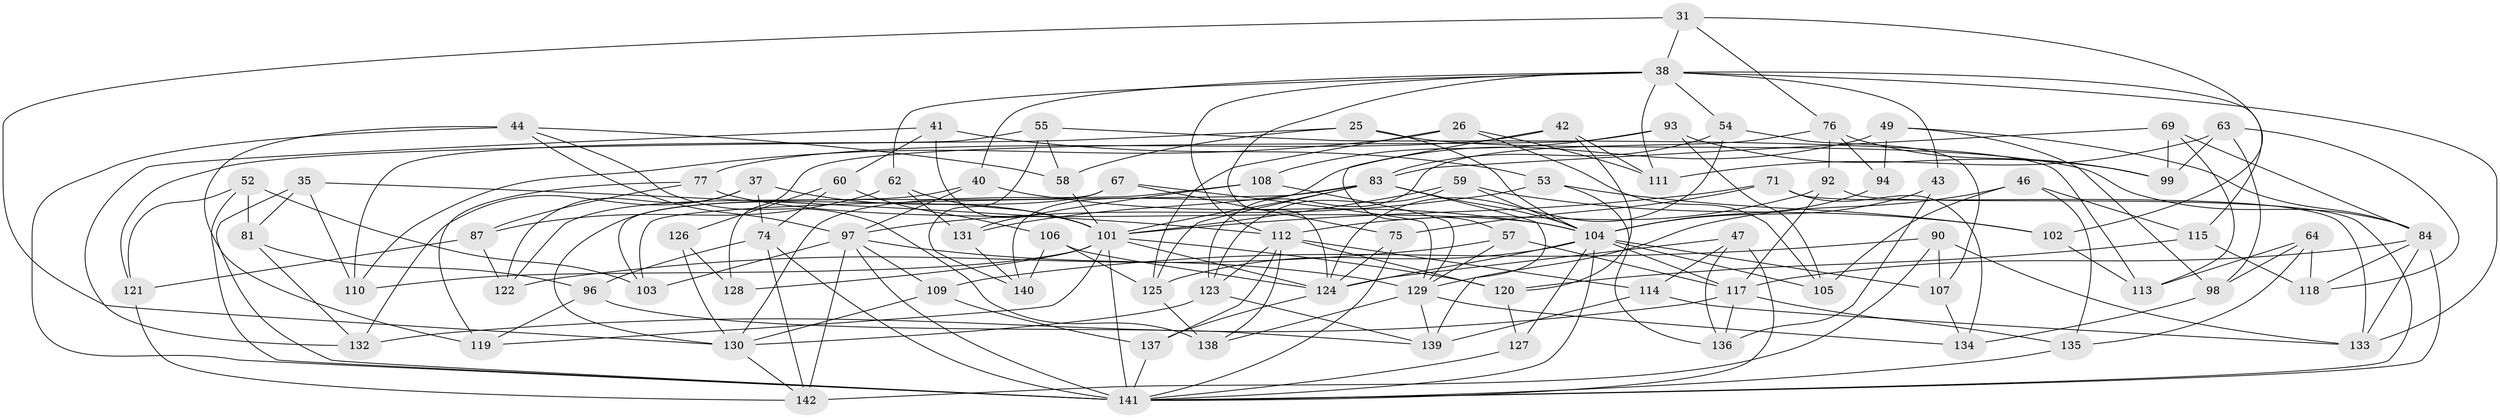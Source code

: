 // original degree distribution, {4: 1.0}
// Generated by graph-tools (version 1.1) at 2025/03/03/04/25 22:03:33]
// undirected, 85 vertices, 204 edges
graph export_dot {
graph [start="1"]
  node [color=gray90,style=filled];
  25;
  26;
  31;
  35;
  37;
  38 [super="+24"];
  40;
  41;
  42;
  43;
  44 [super="+29"];
  46;
  47;
  49;
  52;
  53;
  54;
  55;
  57;
  58;
  59;
  60;
  62;
  63;
  64;
  67;
  69;
  71;
  74 [super="+23"];
  75;
  76 [super="+70"];
  77;
  81;
  83 [super="+65"];
  84 [super="+73"];
  87;
  90;
  92;
  93;
  94;
  96;
  97 [super="+48"];
  98;
  99;
  101 [super="+100"];
  102;
  103;
  104 [super="+11+85+80"];
  105 [super="+66"];
  106;
  107;
  108;
  109;
  110;
  111;
  112 [super="+18+36"];
  113;
  114;
  115;
  117 [super="+68"];
  118;
  119;
  120 [super="+82"];
  121;
  122;
  123 [super="+95"];
  124 [super="+116"];
  125 [super="+91"];
  126;
  127;
  128 [super="+2"];
  129 [super="+19+45"];
  130 [super="+7+39"];
  131;
  132;
  133 [super="+78"];
  134;
  135;
  136 [super="+34"];
  137;
  138 [super="+3"];
  139 [super="+89"];
  140;
  141 [super="+88"];
  142 [super="+28"];
  25 -- 58;
  25 -- 121;
  25 -- 104;
  25 -- 84;
  26 -- 111;
  26 -- 105;
  26 -- 110;
  26 -- 125;
  31 -- 76;
  31 -- 38;
  31 -- 102;
  31 -- 130;
  35 -- 81;
  35 -- 112;
  35 -- 110;
  35 -- 141;
  37 -- 132;
  37 -- 122;
  37 -- 74;
  37 -- 101;
  38 -- 111;
  38 -- 124;
  38 -- 133;
  38 -- 40;
  38 -- 43;
  38 -- 112;
  38 -- 115;
  38 -- 54;
  38 -- 62;
  40 -- 97;
  40 -- 122;
  40 -- 104;
  41 -- 53;
  41 -- 132;
  41 -- 60;
  41 -- 101;
  42 -- 57;
  42 -- 111;
  42 -- 120;
  42 -- 77;
  43 -- 136 [weight=2];
  43 -- 104;
  44 -- 58;
  44 -- 119;
  44 -- 138 [weight=2];
  44 -- 141;
  44 -- 97;
  46 -- 135;
  46 -- 115;
  46 -- 105;
  46 -- 129;
  47 -- 136;
  47 -- 114;
  47 -- 124;
  47 -- 141;
  49 -- 98;
  49 -- 84;
  49 -- 140;
  49 -- 94;
  52 -- 103;
  52 -- 121;
  52 -- 81;
  52 -- 141;
  53 -- 102;
  53 -- 136;
  53 -- 97;
  54 -- 124;
  54 -- 107;
  54 -- 83;
  55 -- 58;
  55 -- 113;
  55 -- 140;
  55 -- 110;
  57 -- 129;
  57 -- 117;
  57 -- 122;
  58 -- 101;
  59 -- 102;
  59 -- 123;
  59 -- 104;
  59 -- 101;
  60 -- 106;
  60 -- 126;
  60 -- 74;
  62 -- 87;
  62 -- 101;
  62 -- 131;
  63 -- 98;
  63 -- 99;
  63 -- 118;
  63 -- 111;
  64 -- 113;
  64 -- 118;
  64 -- 98;
  64 -- 135;
  67 -- 103;
  67 -- 130;
  67 -- 75;
  67 -- 129;
  69 -- 113;
  69 -- 99;
  69 -- 83;
  69 -- 84;
  71 -- 75;
  71 -- 133;
  71 -- 134;
  71 -- 101;
  74 -- 96;
  74 -- 142;
  74 -- 141 [weight=2];
  75 -- 124;
  75 -- 141;
  76 -- 94 [weight=2];
  76 -- 92;
  76 -- 123;
  76 -- 99;
  77 -- 87;
  77 -- 119;
  77 -- 104;
  81 -- 96;
  81 -- 132;
  83 -- 104 [weight=2];
  83 -- 131;
  83 -- 103;
  83 -- 139 [weight=2];
  83 -- 125;
  83 -- 101;
  84 -- 117;
  84 -- 118;
  84 -- 133 [weight=2];
  84 -- 141;
  87 -- 121;
  87 -- 122;
  90 -- 109;
  90 -- 107;
  90 -- 133;
  90 -- 142;
  92 -- 117;
  92 -- 112;
  92 -- 141;
  93 -- 108;
  93 -- 99;
  93 -- 105;
  93 -- 128;
  94 -- 104;
  96 -- 119;
  96 -- 139;
  97 -- 109;
  97 -- 141 [weight=2];
  97 -- 129;
  97 -- 103;
  97 -- 142 [weight=2];
  98 -- 134;
  101 -- 128 [weight=3];
  101 -- 120 [weight=2];
  101 -- 141 [weight=3];
  101 -- 110;
  101 -- 119;
  101 -- 124;
  102 -- 113;
  104 -- 105 [weight=3];
  104 -- 141 [weight=3];
  104 -- 127 [weight=2];
  104 -- 125;
  104 -- 107;
  104 -- 117;
  104 -- 124;
  106 -- 140;
  106 -- 125;
  106 -- 124;
  107 -- 134;
  108 -- 131;
  108 -- 130;
  108 -- 129;
  109 -- 137;
  109 -- 130;
  112 -- 138;
  112 -- 137;
  112 -- 114;
  112 -- 120;
  112 -- 123;
  114 -- 139;
  114 -- 133;
  115 -- 118;
  115 -- 120;
  117 -- 132;
  117 -- 136 [weight=2];
  117 -- 135;
  120 -- 127;
  121 -- 142;
  123 -- 130 [weight=2];
  123 -- 139;
  124 -- 137;
  125 -- 138 [weight=2];
  126 -- 130;
  126 -- 128 [weight=2];
  127 -- 141;
  129 -- 134;
  129 -- 138;
  129 -- 139;
  130 -- 142;
  131 -- 140;
  135 -- 141;
  137 -- 141;
}
